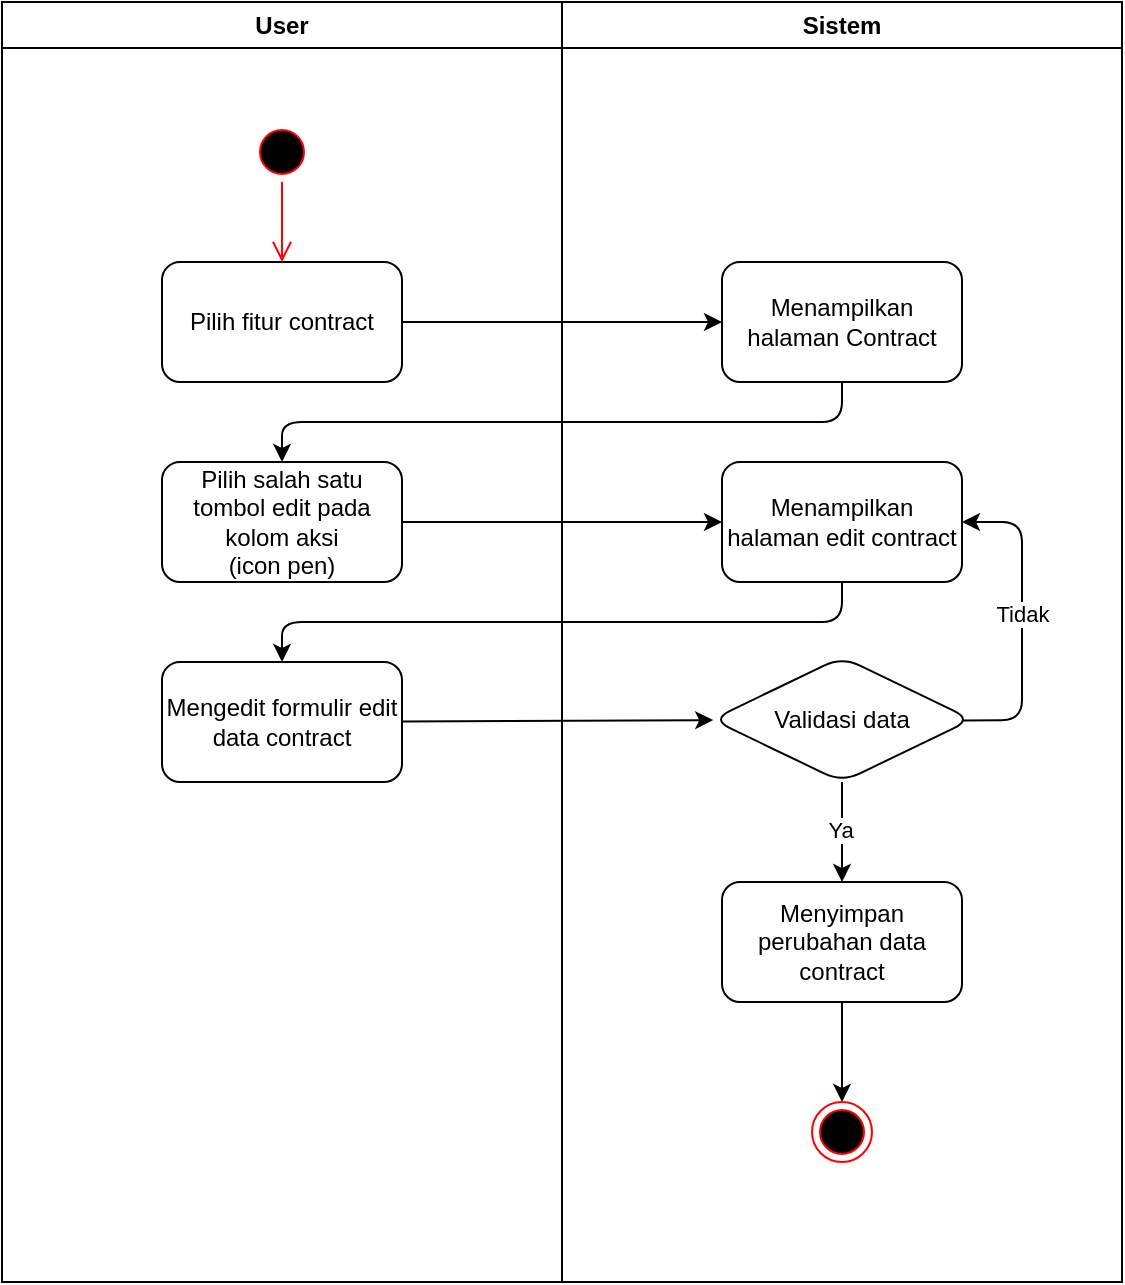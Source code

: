 <mxfile>
    <diagram id="TUFyzA_Yr2taj4uDOHVB" name="Page-1">
        <mxGraphModel dx="893" dy="289" grid="1" gridSize="10" guides="1" tooltips="1" connect="1" arrows="1" fold="1" page="1" pageScale="1" pageWidth="850" pageHeight="1100" math="0" shadow="0">
            <root>
                <mxCell id="0"/>
                <mxCell id="1" parent="0"/>
                <mxCell id="2" value="User" style="swimlane;whiteSpace=wrap;html=1;" parent="1" vertex="1">
                    <mxGeometry x="80" y="120" width="280" height="640" as="geometry"/>
                </mxCell>
                <mxCell id="3" value="" style="ellipse;html=1;shape=startState;fillColor=#000000;strokeColor=#ff0000;" parent="2" vertex="1">
                    <mxGeometry x="125" y="60" width="30" height="30" as="geometry"/>
                </mxCell>
                <mxCell id="4" value="" style="edgeStyle=orthogonalEdgeStyle;html=1;verticalAlign=bottom;endArrow=open;endSize=8;strokeColor=#ff0000;" parent="2" source="3" edge="1">
                    <mxGeometry relative="1" as="geometry">
                        <mxPoint x="140" y="130" as="targetPoint"/>
                    </mxGeometry>
                </mxCell>
                <mxCell id="5" value="Pilih fitur contract" style="rounded=1;whiteSpace=wrap;html=1;" parent="2" vertex="1">
                    <mxGeometry x="80" y="130" width="120" height="60" as="geometry"/>
                </mxCell>
                <mxCell id="6" value="&lt;span style=&quot;color: rgb(0, 0, 0);&quot;&gt;Pilih salah satu tombol edit pada kolom aksi&lt;/span&gt;&lt;div&gt;(icon pen)&lt;/div&gt;" style="rounded=1;whiteSpace=wrap;html=1;" parent="2" vertex="1">
                    <mxGeometry x="80" y="230" width="120" height="60" as="geometry"/>
                </mxCell>
                <mxCell id="15" value="Mengedit formulir edit data contract" style="rounded=1;whiteSpace=wrap;html=1;" parent="2" vertex="1">
                    <mxGeometry x="80" y="330" width="120" height="60" as="geometry"/>
                </mxCell>
                <mxCell id="7" value="Sistem" style="swimlane;whiteSpace=wrap;html=1;" parent="1" vertex="1">
                    <mxGeometry x="360" y="120" width="280" height="640" as="geometry"/>
                </mxCell>
                <mxCell id="8" value="Menampilkan halaman Contract" style="rounded=1;whiteSpace=wrap;html=1;" parent="7" vertex="1">
                    <mxGeometry x="80" y="130" width="120" height="60" as="geometry"/>
                </mxCell>
                <mxCell id="9" value="Menampilkan halaman edit contract" style="rounded=1;whiteSpace=wrap;html=1;" parent="7" vertex="1">
                    <mxGeometry x="80" y="230" width="120" height="60" as="geometry"/>
                </mxCell>
                <mxCell id="21" style="edgeStyle=none;html=1;entryX=1;entryY=0.5;entryDx=0;entryDy=0;exitX=0.963;exitY=0.508;exitDx=0;exitDy=0;exitPerimeter=0;" parent="7" source="19" target="9" edge="1">
                    <mxGeometry relative="1" as="geometry">
                        <Array as="points">
                            <mxPoint x="230" y="359"/>
                            <mxPoint x="230" y="260"/>
                        </Array>
                    </mxGeometry>
                </mxCell>
                <mxCell id="29" value="Tidak" style="edgeLabel;html=1;align=center;verticalAlign=middle;resizable=0;points=[];" vertex="1" connectable="0" parent="21">
                    <mxGeometry x="0.053" relative="1" as="geometry">
                        <mxPoint as="offset"/>
                    </mxGeometry>
                </mxCell>
                <mxCell id="26" value="" style="edgeStyle=none;html=1;" parent="7" source="19" target="25" edge="1">
                    <mxGeometry relative="1" as="geometry"/>
                </mxCell>
                <mxCell id="30" value="Ya" style="edgeLabel;html=1;align=center;verticalAlign=middle;resizable=0;points=[];" vertex="1" connectable="0" parent="26">
                    <mxGeometry x="-0.06" y="-1" relative="1" as="geometry">
                        <mxPoint as="offset"/>
                    </mxGeometry>
                </mxCell>
                <mxCell id="19" value="Validasi data" style="rhombus;whiteSpace=wrap;html=1;rounded=1;" parent="7" vertex="1">
                    <mxGeometry x="75" y="327.5" width="130" height="62.5" as="geometry"/>
                </mxCell>
                <mxCell id="28" value="" style="edgeStyle=none;html=1;" parent="7" source="25" target="27" edge="1">
                    <mxGeometry relative="1" as="geometry"/>
                </mxCell>
                <mxCell id="25" value="Menyimpan perubahan data contract" style="whiteSpace=wrap;html=1;rounded=1;" parent="7" vertex="1">
                    <mxGeometry x="80" y="440" width="120" height="60" as="geometry"/>
                </mxCell>
                <mxCell id="27" value="" style="ellipse;html=1;shape=endState;fillColor=#000000;strokeColor=#ff0000;" parent="7" vertex="1">
                    <mxGeometry x="125" y="550" width="30" height="30" as="geometry"/>
                </mxCell>
                <mxCell id="12" value="" style="edgeStyle=none;html=1;" parent="1" source="5" target="8" edge="1">
                    <mxGeometry relative="1" as="geometry"/>
                </mxCell>
                <mxCell id="13" value="" style="edgeStyle=none;html=1;exitX=0.5;exitY=1;exitDx=0;exitDy=0;entryX=0.5;entryY=0;entryDx=0;entryDy=0;" parent="1" source="8" target="6" edge="1">
                    <mxGeometry relative="1" as="geometry">
                        <Array as="points">
                            <mxPoint x="500" y="330"/>
                            <mxPoint x="220" y="330"/>
                        </Array>
                    </mxGeometry>
                </mxCell>
                <mxCell id="14" value="" style="edgeStyle=none;html=1;" parent="1" source="6" target="9" edge="1">
                    <mxGeometry relative="1" as="geometry"/>
                </mxCell>
                <mxCell id="16" value="" style="edgeStyle=none;html=1;entryX=0.5;entryY=0;entryDx=0;entryDy=0;exitX=0.5;exitY=1;exitDx=0;exitDy=0;" parent="1" source="9" target="15" edge="1">
                    <mxGeometry relative="1" as="geometry">
                        <Array as="points">
                            <mxPoint x="500" y="430"/>
                            <mxPoint x="220" y="430"/>
                        </Array>
                    </mxGeometry>
                </mxCell>
                <mxCell id="20" value="" style="edgeStyle=none;html=1;" parent="1" source="15" target="19" edge="1">
                    <mxGeometry relative="1" as="geometry"/>
                </mxCell>
            </root>
        </mxGraphModel>
    </diagram>
</mxfile>